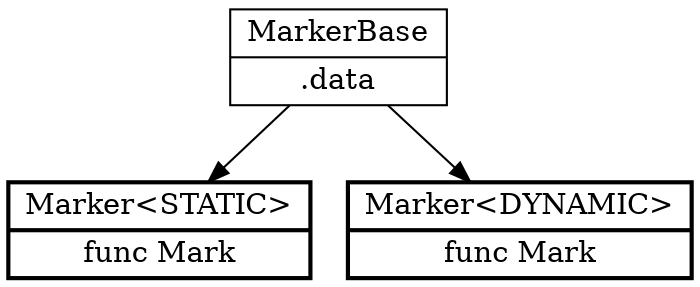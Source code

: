 digraph G {
	node [shape="record"];
	base [label="{MarkerBase|.data}"];
	markers [label="{Marker&lt;STATIC&gt;|func Mark}", penwidth=2];
	markerd [label="{Marker&lt;DYNAMIC&gt;|func Mark}", penwidth=2];
	base -> markers;
	base -> markerd;
}
